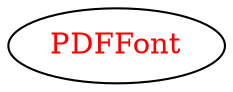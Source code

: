 digraph dependencyGraph {
 concentrate=true;
 ranksep="2.0";
 rankdir="LR"; 
 splines="ortho";
"PDFFont" [fontcolor="red"];
}